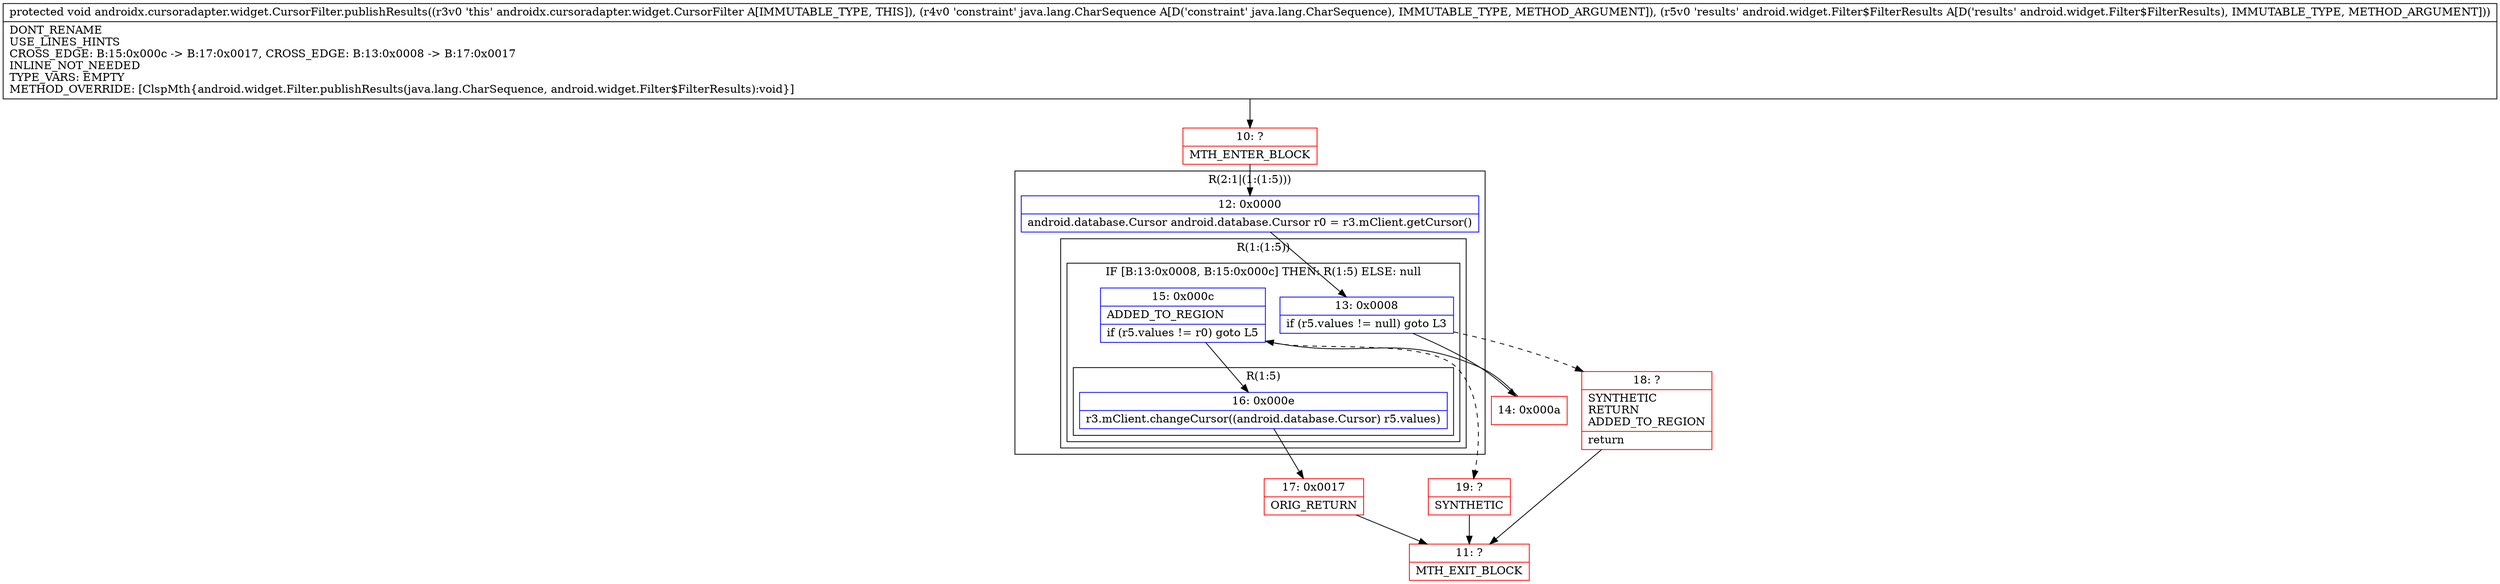 digraph "CFG forandroidx.cursoradapter.widget.CursorFilter.publishResults(Ljava\/lang\/CharSequence;Landroid\/widget\/Filter$FilterResults;)V" {
subgraph cluster_Region_2126608963 {
label = "R(2:1|(1:(1:5)))";
node [shape=record,color=blue];
Node_12 [shape=record,label="{12\:\ 0x0000|android.database.Cursor android.database.Cursor r0 = r3.mClient.getCursor()\l}"];
subgraph cluster_Region_46730228 {
label = "R(1:(1:5))";
node [shape=record,color=blue];
subgraph cluster_IfRegion_1812695114 {
label = "IF [B:13:0x0008, B:15:0x000c] THEN: R(1:5) ELSE: null";
node [shape=record,color=blue];
Node_13 [shape=record,label="{13\:\ 0x0008|if (r5.values != null) goto L3\l}"];
Node_15 [shape=record,label="{15\:\ 0x000c|ADDED_TO_REGION\l|if (r5.values != r0) goto L5\l}"];
subgraph cluster_Region_842046015 {
label = "R(1:5)";
node [shape=record,color=blue];
Node_16 [shape=record,label="{16\:\ 0x000e|r3.mClient.changeCursor((android.database.Cursor) r5.values)\l}"];
}
}
}
}
Node_10 [shape=record,color=red,label="{10\:\ ?|MTH_ENTER_BLOCK\l}"];
Node_14 [shape=record,color=red,label="{14\:\ 0x000a}"];
Node_17 [shape=record,color=red,label="{17\:\ 0x0017|ORIG_RETURN\l}"];
Node_11 [shape=record,color=red,label="{11\:\ ?|MTH_EXIT_BLOCK\l}"];
Node_19 [shape=record,color=red,label="{19\:\ ?|SYNTHETIC\l}"];
Node_18 [shape=record,color=red,label="{18\:\ ?|SYNTHETIC\lRETURN\lADDED_TO_REGION\l|return\l}"];
MethodNode[shape=record,label="{protected void androidx.cursoradapter.widget.CursorFilter.publishResults((r3v0 'this' androidx.cursoradapter.widget.CursorFilter A[IMMUTABLE_TYPE, THIS]), (r4v0 'constraint' java.lang.CharSequence A[D('constraint' java.lang.CharSequence), IMMUTABLE_TYPE, METHOD_ARGUMENT]), (r5v0 'results' android.widget.Filter$FilterResults A[D('results' android.widget.Filter$FilterResults), IMMUTABLE_TYPE, METHOD_ARGUMENT]))  | DONT_RENAME\lUSE_LINES_HINTS\lCROSS_EDGE: B:15:0x000c \-\> B:17:0x0017, CROSS_EDGE: B:13:0x0008 \-\> B:17:0x0017\lINLINE_NOT_NEEDED\lTYPE_VARS: EMPTY\lMETHOD_OVERRIDE: [ClspMth\{android.widget.Filter.publishResults(java.lang.CharSequence, android.widget.Filter$FilterResults):void\}]\l}"];
MethodNode -> Node_10;Node_12 -> Node_13;
Node_13 -> Node_14;
Node_13 -> Node_18[style=dashed];
Node_15 -> Node_16;
Node_15 -> Node_19[style=dashed];
Node_16 -> Node_17;
Node_10 -> Node_12;
Node_14 -> Node_15;
Node_17 -> Node_11;
Node_19 -> Node_11;
Node_18 -> Node_11;
}

